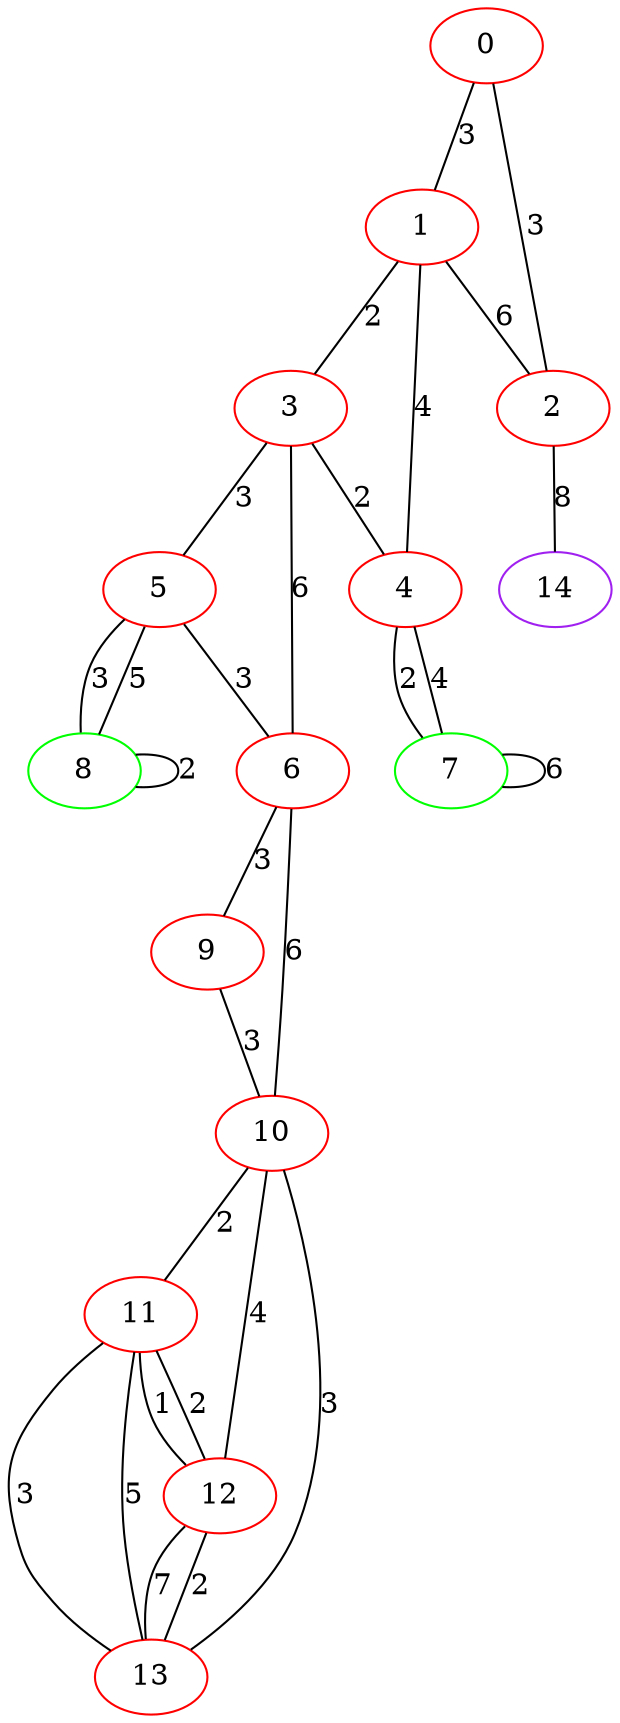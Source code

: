 graph "" {
0 [color=red, weight=1];
1 [color=red, weight=1];
2 [color=red, weight=1];
3 [color=red, weight=1];
4 [color=red, weight=1];
5 [color=red, weight=1];
6 [color=red, weight=1];
7 [color=green, weight=2];
8 [color=green, weight=2];
9 [color=red, weight=1];
10 [color=red, weight=1];
11 [color=red, weight=1];
12 [color=red, weight=1];
13 [color=red, weight=1];
14 [color=purple, weight=4];
0 -- 1  [key=0, label=3];
0 -- 2  [key=0, label=3];
1 -- 2  [key=0, label=6];
1 -- 3  [key=0, label=2];
1 -- 4  [key=0, label=4];
2 -- 14  [key=0, label=8];
3 -- 4  [key=0, label=2];
3 -- 5  [key=0, label=3];
3 -- 6  [key=0, label=6];
4 -- 7  [key=0, label=2];
4 -- 7  [key=1, label=4];
5 -- 8  [key=0, label=3];
5 -- 8  [key=1, label=5];
5 -- 6  [key=0, label=3];
6 -- 9  [key=0, label=3];
6 -- 10  [key=0, label=6];
7 -- 7  [key=0, label=6];
8 -- 8  [key=0, label=2];
9 -- 10  [key=0, label=3];
10 -- 11  [key=0, label=2];
10 -- 12  [key=0, label=4];
10 -- 13  [key=0, label=3];
11 -- 12  [key=0, label=1];
11 -- 12  [key=1, label=2];
11 -- 13  [key=0, label=3];
11 -- 13  [key=1, label=5];
12 -- 13  [key=0, label=2];
12 -- 13  [key=1, label=7];
}
